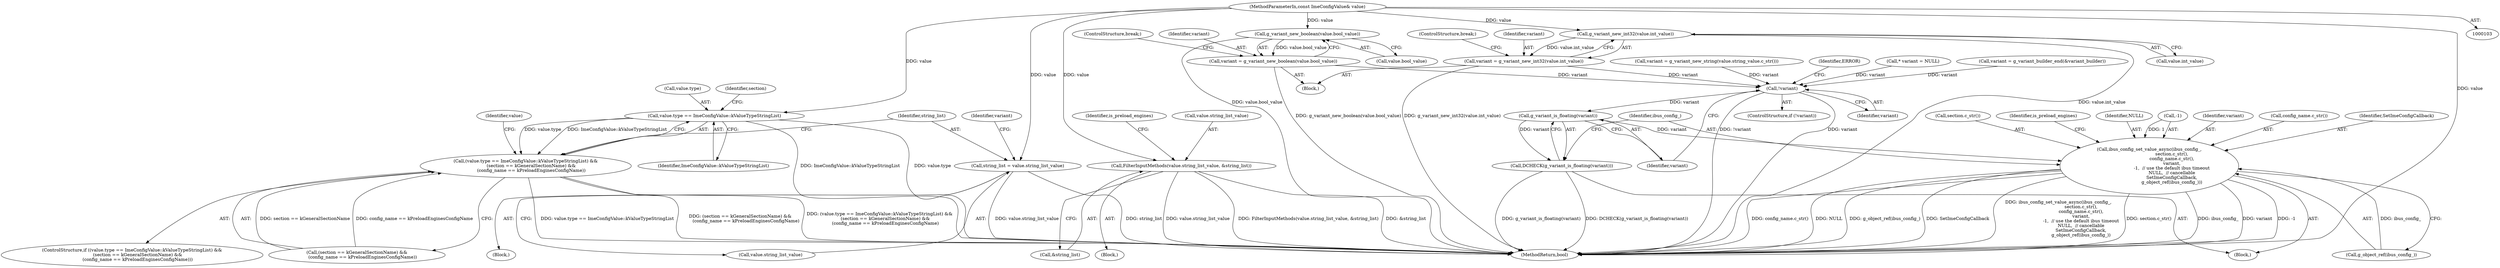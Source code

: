 digraph "1_Chrome_dc7b094a338c6c521f918f478e993f0f74bbea0d_71@del" {
"1000106" [label="(MethodParameterIn,const ImeConfigValue& value)"];
"1000129" [label="(Call,value.type == ImeConfigValue::kValueTypeStringList)"];
"1000128" [label="(Call,(value.type == ImeConfigValue::kValueTypeStringList) &&\n        (section == kGeneralSectionName) &&\n        (config_name == kPreloadEnginesConfigName))"];
"1000142" [label="(Call,FilterInputMethods(value.string_list_value, &string_list))"];
"1000153" [label="(Call,string_list = value.string_list_value)"];
"1000176" [label="(Call,g_variant_new_int32(value.int_value))"];
"1000174" [label="(Call,variant = g_variant_new_int32(value.int_value))"];
"1000223" [label="(Call,!variant)"];
"1000233" [label="(Call,g_variant_is_floating(variant))"];
"1000232" [label="(Call,DCHECK(g_variant_is_floating(variant)))"];
"1000235" [label="(Call,ibus_config_set_value_async(ibus_config_,\n                                section.c_str(),\n                                config_name.c_str(),\n                                variant,\n                                -1,  // use the default ibus timeout\n                                NULL,  // cancellable\n                                SetImeConfigCallback,\n                                g_object_ref(ibus_config_)))"];
"1000184" [label="(Call,g_variant_new_boolean(value.bool_value))"];
"1000182" [label="(Call,variant = g_variant_new_boolean(value.bool_value))"];
"1000242" [label="(Identifier,NULL)"];
"1000149" [label="(Identifier,is_preload_engines)"];
"1000185" [label="(Call,value.bool_value)"];
"1000176" [label="(Call,g_variant_new_int32(value.int_value))"];
"1000235" [label="(Call,ibus_config_set_value_async(ibus_config_,\n                                section.c_str(),\n                                config_name.c_str(),\n                                variant,\n                                -1,  // use the default ibus timeout\n                                NULL,  // cancellable\n                                SetImeConfigCallback,\n                                g_object_ref(ibus_config_)))"];
"1000128" [label="(Call,(value.type == ImeConfigValue::kValueTypeStringList) &&\n        (section == kGeneralSectionName) &&\n        (config_name == kPreloadEnginesConfigName))"];
"1000130" [label="(Call,value.type)"];
"1000168" [label="(Call,variant = g_variant_new_string(value.string_value.c_str()))"];
"1000107" [label="(Block,)"];
"1000129" [label="(Call,value.type == ImeConfigValue::kValueTypeStringList)"];
"1000106" [label="(MethodParameterIn,const ImeConfigValue& value)"];
"1000223" [label="(Call,!variant)"];
"1000153" [label="(Call,string_list = value.string_list_value)"];
"1000175" [label="(Identifier,variant)"];
"1000144" [label="(Identifier,value)"];
"1000160" [label="(Identifier,variant)"];
"1000134" [label="(Call,(section == kGeneralSectionName) &&\n        (config_name == kPreloadEnginesConfigName))"];
"1000184" [label="(Call,g_variant_new_boolean(value.bool_value))"];
"1000136" [label="(Identifier,section)"];
"1000166" [label="(Block,)"];
"1000240" [label="(Call,-1)"];
"1000239" [label="(Identifier,variant)"];
"1000188" [label="(ControlStructure,break;)"];
"1000232" [label="(Call,DCHECK(g_variant_is_floating(variant)))"];
"1000141" [label="(Block,)"];
"1000236" [label="(Identifier,ibus_config_)"];
"1000238" [label="(Call,config_name.c_str())"];
"1000142" [label="(Call,FilterInputMethods(value.string_list_value, &string_list))"];
"1000154" [label="(Identifier,string_list)"];
"1000180" [label="(ControlStructure,break;)"];
"1000243" [label="(Identifier,SetImeConfigCallback)"];
"1000237" [label="(Call,section.c_str())"];
"1000152" [label="(Block,)"];
"1000133" [label="(Identifier,ImeConfigValue::kValueTypeStringList)"];
"1000224" [label="(Identifier,variant)"];
"1000244" [label="(Call,g_object_ref(ibus_config_))"];
"1000127" [label="(ControlStructure,if ((value.type == ImeConfigValue::kValueTypeStringList) &&\n        (section == kGeneralSectionName) &&\n        (config_name == kPreloadEnginesConfigName)))"];
"1000247" [label="(Identifier,is_preload_engines)"];
"1000265" [label="(MethodReturn,bool)"];
"1000222" [label="(ControlStructure,if (!variant))"];
"1000177" [label="(Call,value.int_value)"];
"1000228" [label="(Identifier,ERROR)"];
"1000146" [label="(Call,&string_list)"];
"1000159" [label="(Call,* variant = NULL)"];
"1000174" [label="(Call,variant = g_variant_new_int32(value.int_value))"];
"1000155" [label="(Call,value.string_list_value)"];
"1000143" [label="(Call,value.string_list_value)"];
"1000182" [label="(Call,variant = g_variant_new_boolean(value.bool_value))"];
"1000183" [label="(Identifier,variant)"];
"1000216" [label="(Call,variant = g_variant_builder_end(&variant_builder))"];
"1000233" [label="(Call,g_variant_is_floating(variant))"];
"1000234" [label="(Identifier,variant)"];
"1000106" -> "1000103"  [label="AST: "];
"1000106" -> "1000265"  [label="DDG: value"];
"1000106" -> "1000129"  [label="DDG: value"];
"1000106" -> "1000142"  [label="DDG: value"];
"1000106" -> "1000153"  [label="DDG: value"];
"1000106" -> "1000176"  [label="DDG: value"];
"1000106" -> "1000184"  [label="DDG: value"];
"1000129" -> "1000128"  [label="AST: "];
"1000129" -> "1000133"  [label="CFG: "];
"1000130" -> "1000129"  [label="AST: "];
"1000133" -> "1000129"  [label="AST: "];
"1000136" -> "1000129"  [label="CFG: "];
"1000128" -> "1000129"  [label="CFG: "];
"1000129" -> "1000265"  [label="DDG: value.type"];
"1000129" -> "1000265"  [label="DDG: ImeConfigValue::kValueTypeStringList"];
"1000129" -> "1000128"  [label="DDG: value.type"];
"1000129" -> "1000128"  [label="DDG: ImeConfigValue::kValueTypeStringList"];
"1000128" -> "1000127"  [label="AST: "];
"1000128" -> "1000134"  [label="CFG: "];
"1000134" -> "1000128"  [label="AST: "];
"1000144" -> "1000128"  [label="CFG: "];
"1000154" -> "1000128"  [label="CFG: "];
"1000128" -> "1000265"  [label="DDG: value.type == ImeConfigValue::kValueTypeStringList"];
"1000128" -> "1000265"  [label="DDG: (section == kGeneralSectionName) &&\n        (config_name == kPreloadEnginesConfigName)"];
"1000128" -> "1000265"  [label="DDG: (value.type == ImeConfigValue::kValueTypeStringList) &&\n        (section == kGeneralSectionName) &&\n        (config_name == kPreloadEnginesConfigName)"];
"1000134" -> "1000128"  [label="DDG: section == kGeneralSectionName"];
"1000134" -> "1000128"  [label="DDG: config_name == kPreloadEnginesConfigName"];
"1000142" -> "1000141"  [label="AST: "];
"1000142" -> "1000146"  [label="CFG: "];
"1000143" -> "1000142"  [label="AST: "];
"1000146" -> "1000142"  [label="AST: "];
"1000149" -> "1000142"  [label="CFG: "];
"1000142" -> "1000265"  [label="DDG: FilterInputMethods(value.string_list_value, &string_list)"];
"1000142" -> "1000265"  [label="DDG: &string_list"];
"1000142" -> "1000265"  [label="DDG: value.string_list_value"];
"1000153" -> "1000152"  [label="AST: "];
"1000153" -> "1000155"  [label="CFG: "];
"1000154" -> "1000153"  [label="AST: "];
"1000155" -> "1000153"  [label="AST: "];
"1000160" -> "1000153"  [label="CFG: "];
"1000153" -> "1000265"  [label="DDG: value.string_list_value"];
"1000153" -> "1000265"  [label="DDG: string_list"];
"1000176" -> "1000174"  [label="AST: "];
"1000176" -> "1000177"  [label="CFG: "];
"1000177" -> "1000176"  [label="AST: "];
"1000174" -> "1000176"  [label="CFG: "];
"1000176" -> "1000265"  [label="DDG: value.int_value"];
"1000176" -> "1000174"  [label="DDG: value.int_value"];
"1000174" -> "1000166"  [label="AST: "];
"1000175" -> "1000174"  [label="AST: "];
"1000180" -> "1000174"  [label="CFG: "];
"1000174" -> "1000265"  [label="DDG: g_variant_new_int32(value.int_value)"];
"1000174" -> "1000223"  [label="DDG: variant"];
"1000223" -> "1000222"  [label="AST: "];
"1000223" -> "1000224"  [label="CFG: "];
"1000224" -> "1000223"  [label="AST: "];
"1000228" -> "1000223"  [label="CFG: "];
"1000234" -> "1000223"  [label="CFG: "];
"1000223" -> "1000265"  [label="DDG: !variant"];
"1000223" -> "1000265"  [label="DDG: variant"];
"1000168" -> "1000223"  [label="DDG: variant"];
"1000182" -> "1000223"  [label="DDG: variant"];
"1000216" -> "1000223"  [label="DDG: variant"];
"1000159" -> "1000223"  [label="DDG: variant"];
"1000223" -> "1000233"  [label="DDG: variant"];
"1000233" -> "1000232"  [label="AST: "];
"1000233" -> "1000234"  [label="CFG: "];
"1000234" -> "1000233"  [label="AST: "];
"1000232" -> "1000233"  [label="CFG: "];
"1000233" -> "1000232"  [label="DDG: variant"];
"1000233" -> "1000235"  [label="DDG: variant"];
"1000232" -> "1000107"  [label="AST: "];
"1000236" -> "1000232"  [label="CFG: "];
"1000232" -> "1000265"  [label="DDG: g_variant_is_floating(variant)"];
"1000232" -> "1000265"  [label="DDG: DCHECK(g_variant_is_floating(variant))"];
"1000235" -> "1000107"  [label="AST: "];
"1000235" -> "1000244"  [label="CFG: "];
"1000236" -> "1000235"  [label="AST: "];
"1000237" -> "1000235"  [label="AST: "];
"1000238" -> "1000235"  [label="AST: "];
"1000239" -> "1000235"  [label="AST: "];
"1000240" -> "1000235"  [label="AST: "];
"1000242" -> "1000235"  [label="AST: "];
"1000243" -> "1000235"  [label="AST: "];
"1000244" -> "1000235"  [label="AST: "];
"1000247" -> "1000235"  [label="CFG: "];
"1000235" -> "1000265"  [label="DDG: ibus_config_set_value_async(ibus_config_,\n                                section.c_str(),\n                                config_name.c_str(),\n                                variant,\n                                -1,  // use the default ibus timeout\n                                NULL,  // cancellable\n                                SetImeConfigCallback,\n                                g_object_ref(ibus_config_))"];
"1000235" -> "1000265"  [label="DDG: section.c_str()"];
"1000235" -> "1000265"  [label="DDG: ibus_config_"];
"1000235" -> "1000265"  [label="DDG: variant"];
"1000235" -> "1000265"  [label="DDG: -1"];
"1000235" -> "1000265"  [label="DDG: config_name.c_str()"];
"1000235" -> "1000265"  [label="DDG: NULL"];
"1000235" -> "1000265"  [label="DDG: g_object_ref(ibus_config_)"];
"1000235" -> "1000265"  [label="DDG: SetImeConfigCallback"];
"1000244" -> "1000235"  [label="DDG: ibus_config_"];
"1000240" -> "1000235"  [label="DDG: 1"];
"1000184" -> "1000182"  [label="AST: "];
"1000184" -> "1000185"  [label="CFG: "];
"1000185" -> "1000184"  [label="AST: "];
"1000182" -> "1000184"  [label="CFG: "];
"1000184" -> "1000265"  [label="DDG: value.bool_value"];
"1000184" -> "1000182"  [label="DDG: value.bool_value"];
"1000182" -> "1000166"  [label="AST: "];
"1000183" -> "1000182"  [label="AST: "];
"1000188" -> "1000182"  [label="CFG: "];
"1000182" -> "1000265"  [label="DDG: g_variant_new_boolean(value.bool_value)"];
}
